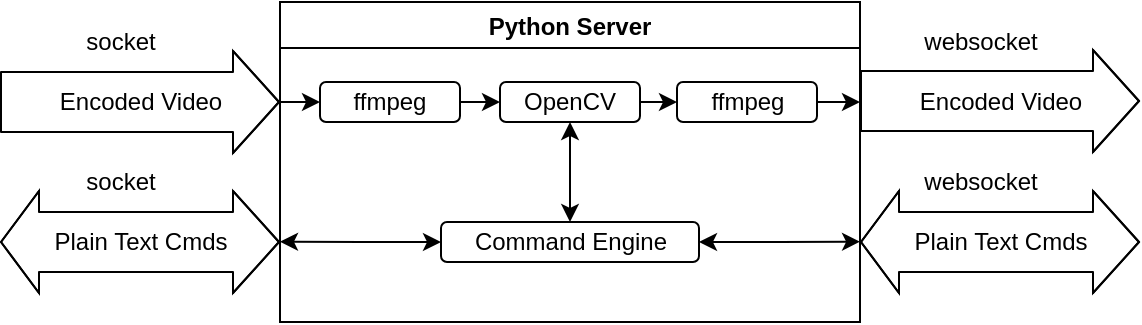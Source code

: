 <mxfile version="10.8.9" type="device"><diagram id="DczY-HxgEHw7demm59u_" name="Page-1"><mxGraphModel dx="961" dy="535" grid="1" gridSize="10" guides="1" tooltips="1" connect="1" arrows="1" fold="1" page="1" pageScale="1" pageWidth="827" pageHeight="1169" math="0" shadow="0"><root><mxCell id="0"/><mxCell id="1" parent="0"/><mxCell id="49UJolArFOb7MJjetDJ1-85" value="" style="shape=flexArrow;endArrow=classic;startArrow=none;html=1;width=30;endSize=7.333;startFill=0;" edge="1" parent="1"><mxGeometry width="50" height="50" relative="1" as="geometry"><mxPoint x="40" y="140" as="sourcePoint"/><mxPoint x="180" y="140" as="targetPoint"/><Array as="points"><mxPoint x="110" y="140"/></Array></mxGeometry></mxCell><mxCell id="49UJolArFOb7MJjetDJ1-87" value="Encoded Video" style="text;html=1;resizable=0;points=[];align=center;verticalAlign=middle;labelBackgroundColor=#ffffff;" vertex="1" connectable="0" parent="49UJolArFOb7MJjetDJ1-85"><mxGeometry x="-0.193" y="3" relative="1" as="geometry"><mxPoint x="13.5" y="3" as="offset"/></mxGeometry></mxCell><mxCell id="49UJolArFOb7MJjetDJ1-88" value="socket" style="text;html=1;resizable=0;points=[];align=center;verticalAlign=middle;labelBackgroundColor=#ffffff;" vertex="1" connectable="0" parent="49UJolArFOb7MJjetDJ1-85"><mxGeometry x="-0.017" y="12" relative="1" as="geometry"><mxPoint x="-9" y="-18" as="offset"/></mxGeometry></mxCell><mxCell id="49UJolArFOb7MJjetDJ1-94" value="" style="endArrow=classic;html=1;" edge="1" parent="1" target="49UJolArFOb7MJjetDJ1-98"><mxGeometry width="50" height="50" relative="1" as="geometry"><mxPoint x="180" y="140" as="sourcePoint"/><mxPoint x="210" y="140" as="targetPoint"/></mxGeometry></mxCell><mxCell id="49UJolArFOb7MJjetDJ1-97" value="Python Server" style="swimlane;" vertex="1" parent="1"><mxGeometry x="180" y="90" width="290" height="160" as="geometry"/></mxCell><mxCell id="49UJolArFOb7MJjetDJ1-98" value="ffmpeg" style="rounded=1;whiteSpace=wrap;html=1;" vertex="1" parent="49UJolArFOb7MJjetDJ1-97"><mxGeometry x="20" y="40" width="70" height="20" as="geometry"/></mxCell><mxCell id="49UJolArFOb7MJjetDJ1-99" value="" style="endArrow=classic;html=1;exitX=1;exitY=0.5;exitDx=0;exitDy=0;entryX=0;entryY=0.5;entryDx=0;entryDy=0;" edge="1" parent="49UJolArFOb7MJjetDJ1-97" source="49UJolArFOb7MJjetDJ1-98" target="49UJolArFOb7MJjetDJ1-103"><mxGeometry width="50" height="50" relative="1" as="geometry"><mxPoint x="130" y="85" as="sourcePoint"/><mxPoint x="120" y="50" as="targetPoint"/></mxGeometry></mxCell><mxCell id="49UJolArFOb7MJjetDJ1-103" value="OpenCV" style="rounded=1;whiteSpace=wrap;html=1;" vertex="1" parent="49UJolArFOb7MJjetDJ1-97"><mxGeometry x="110" y="40" width="70" height="20" as="geometry"/></mxCell><mxCell id="49UJolArFOb7MJjetDJ1-107" value="" style="endArrow=classic;html=1;exitX=1;exitY=0.5;exitDx=0;exitDy=0;entryX=0;entryY=0.5;entryDx=0;entryDy=0;" edge="1" parent="49UJolArFOb7MJjetDJ1-97" source="49UJolArFOb7MJjetDJ1-103" target="49UJolArFOb7MJjetDJ1-113"><mxGeometry width="50" height="50" relative="1" as="geometry"><mxPoint x="250" y="90" as="sourcePoint"/><mxPoint x="210" y="50" as="targetPoint"/></mxGeometry></mxCell><mxCell id="49UJolArFOb7MJjetDJ1-113" value="ffmpeg" style="rounded=1;whiteSpace=wrap;html=1;" vertex="1" parent="49UJolArFOb7MJjetDJ1-97"><mxGeometry x="198.5" y="40" width="70" height="20" as="geometry"/></mxCell><mxCell id="49UJolArFOb7MJjetDJ1-134" style="edgeStyle=orthogonalEdgeStyle;rounded=0;orthogonalLoop=1;jettySize=auto;html=1;exitX=0.5;exitY=0;exitDx=0;exitDy=0;entryX=0.5;entryY=1;entryDx=0;entryDy=0;startArrow=classic;startFill=1;endArrow=classic;endFill=1;" edge="1" parent="49UJolArFOb7MJjetDJ1-97" source="49UJolArFOb7MJjetDJ1-126" target="49UJolArFOb7MJjetDJ1-103"><mxGeometry relative="1" as="geometry"/></mxCell><mxCell id="49UJolArFOb7MJjetDJ1-126" value="Command Engine" style="rounded=1;whiteSpace=wrap;html=1;" vertex="1" parent="49UJolArFOb7MJjetDJ1-97"><mxGeometry x="80.5" y="110" width="129" height="20" as="geometry"/></mxCell><mxCell id="49UJolArFOb7MJjetDJ1-115" style="edgeStyle=orthogonalEdgeStyle;rounded=0;orthogonalLoop=1;jettySize=auto;html=1;exitX=1;exitY=0.5;exitDx=0;exitDy=0;startArrow=none;startFill=0;" edge="1" parent="1" source="49UJolArFOb7MJjetDJ1-113"><mxGeometry relative="1" as="geometry"><mxPoint x="470" y="140" as="targetPoint"/></mxGeometry></mxCell><mxCell id="49UJolArFOb7MJjetDJ1-116" value="" style="shape=flexArrow;endArrow=classic;startArrow=none;html=1;width=30;endSize=7.333;startFill=0;" edge="1" parent="1"><mxGeometry width="50" height="50" relative="1" as="geometry"><mxPoint x="470" y="139.5" as="sourcePoint"/><mxPoint x="610" y="139.5" as="targetPoint"/><Array as="points"><mxPoint x="540" y="139.5"/></Array></mxGeometry></mxCell><mxCell id="49UJolArFOb7MJjetDJ1-117" value="Encoded Video" style="text;html=1;resizable=0;points=[];align=center;verticalAlign=middle;labelBackgroundColor=#ffffff;" vertex="1" connectable="0" parent="49UJolArFOb7MJjetDJ1-116"><mxGeometry x="-0.193" y="3" relative="1" as="geometry"><mxPoint x="13.5" y="3" as="offset"/></mxGeometry></mxCell><mxCell id="49UJolArFOb7MJjetDJ1-118" value="websocket" style="text;html=1;resizable=0;points=[];align=center;verticalAlign=middle;labelBackgroundColor=#ffffff;" vertex="1" connectable="0" parent="49UJolArFOb7MJjetDJ1-116"><mxGeometry x="-0.017" y="12" relative="1" as="geometry"><mxPoint x="-9" y="-18" as="offset"/></mxGeometry></mxCell><mxCell id="49UJolArFOb7MJjetDJ1-120" value="" style="shape=flexArrow;endArrow=classic;startArrow=block;html=1;width=30;endSize=7.333;startFill=0;" edge="1" parent="1"><mxGeometry width="50" height="50" relative="1" as="geometry"><mxPoint x="470" y="210" as="sourcePoint"/><mxPoint x="610" y="210" as="targetPoint"/><Array as="points"><mxPoint x="540" y="210"/></Array></mxGeometry></mxCell><mxCell id="49UJolArFOb7MJjetDJ1-121" value="Plain Text Cmds" style="text;html=1;resizable=0;points=[];align=center;verticalAlign=middle;labelBackgroundColor=#ffffff;" vertex="1" connectable="0" parent="49UJolArFOb7MJjetDJ1-120"><mxGeometry x="-0.193" y="3" relative="1" as="geometry"><mxPoint x="13.5" y="3" as="offset"/></mxGeometry></mxCell><mxCell id="49UJolArFOb7MJjetDJ1-122" value="websocket" style="text;html=1;resizable=0;points=[];align=center;verticalAlign=middle;labelBackgroundColor=#ffffff;" vertex="1" connectable="0" parent="49UJolArFOb7MJjetDJ1-120"><mxGeometry x="-0.017" y="12" relative="1" as="geometry"><mxPoint x="-9" y="-18" as="offset"/></mxGeometry></mxCell><mxCell id="49UJolArFOb7MJjetDJ1-123" value="" style="shape=flexArrow;endArrow=classic;startArrow=block;html=1;width=30;endSize=7.333;startFill=0;" edge="1" parent="1"><mxGeometry width="50" height="50" relative="1" as="geometry"><mxPoint x="40" y="210" as="sourcePoint"/><mxPoint x="180" y="210" as="targetPoint"/><Array as="points"><mxPoint x="110" y="210"/></Array></mxGeometry></mxCell><mxCell id="49UJolArFOb7MJjetDJ1-124" value="Plain Text Cmds" style="text;html=1;resizable=0;points=[];align=center;verticalAlign=middle;labelBackgroundColor=#ffffff;" vertex="1" connectable="0" parent="49UJolArFOb7MJjetDJ1-123"><mxGeometry x="-0.193" y="3" relative="1" as="geometry"><mxPoint x="13.5" y="3" as="offset"/></mxGeometry></mxCell><mxCell id="49UJolArFOb7MJjetDJ1-125" value="socket" style="text;html=1;resizable=0;points=[];align=center;verticalAlign=middle;labelBackgroundColor=#ffffff;" vertex="1" connectable="0" parent="49UJolArFOb7MJjetDJ1-123"><mxGeometry x="-0.017" y="12" relative="1" as="geometry"><mxPoint x="-9" y="-18" as="offset"/></mxGeometry></mxCell><mxCell id="49UJolArFOb7MJjetDJ1-130" style="edgeStyle=orthogonalEdgeStyle;rounded=0;orthogonalLoop=1;jettySize=auto;html=1;exitX=1;exitY=0.5;exitDx=0;exitDy=0;startArrow=classic;startFill=1;endArrow=classic;endFill=1;" edge="1" parent="1" source="49UJolArFOb7MJjetDJ1-126"><mxGeometry relative="1" as="geometry"><mxPoint x="470.034" y="209.828" as="targetPoint"/></mxGeometry></mxCell><mxCell id="49UJolArFOb7MJjetDJ1-133" style="edgeStyle=orthogonalEdgeStyle;rounded=0;orthogonalLoop=1;jettySize=auto;html=1;exitX=0;exitY=0.5;exitDx=0;exitDy=0;startArrow=classic;startFill=1;endArrow=classic;endFill=1;" edge="1" parent="1" source="49UJolArFOb7MJjetDJ1-126"><mxGeometry relative="1" as="geometry"><mxPoint x="180" y="209.828" as="targetPoint"/></mxGeometry></mxCell></root></mxGraphModel></diagram></mxfile>